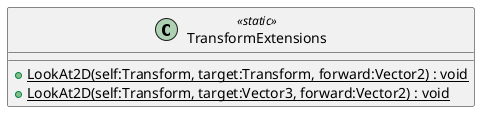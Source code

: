 @startuml
class TransformExtensions <<static>> {
    + {static} LookAt2D(self:Transform, target:Transform, forward:Vector2) : void
    + {static} LookAt2D(self:Transform, target:Vector3, forward:Vector2) : void
}
@enduml

